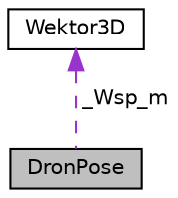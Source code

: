 digraph "DronPose"
{
  edge [fontname="Helvetica",fontsize="10",labelfontname="Helvetica",labelfontsize="10"];
  node [fontname="Helvetica",fontsize="10",shape=record];
  Node1 [label="DronPose",height=0.2,width=0.4,color="black", fillcolor="grey75", style="filled", fontcolor="black"];
  Node2 -> Node1 [dir="back",color="darkorchid3",fontsize="10",style="dashed",label=" _Wsp_m" ,fontname="Helvetica"];
  Node2 [label="Wektor3D",height=0.2,width=0.4,color="black", fillcolor="white", style="filled",URL="$class_wektor3_d.html",tooltip="Wektor z przestrzeni 3D. "];
}
